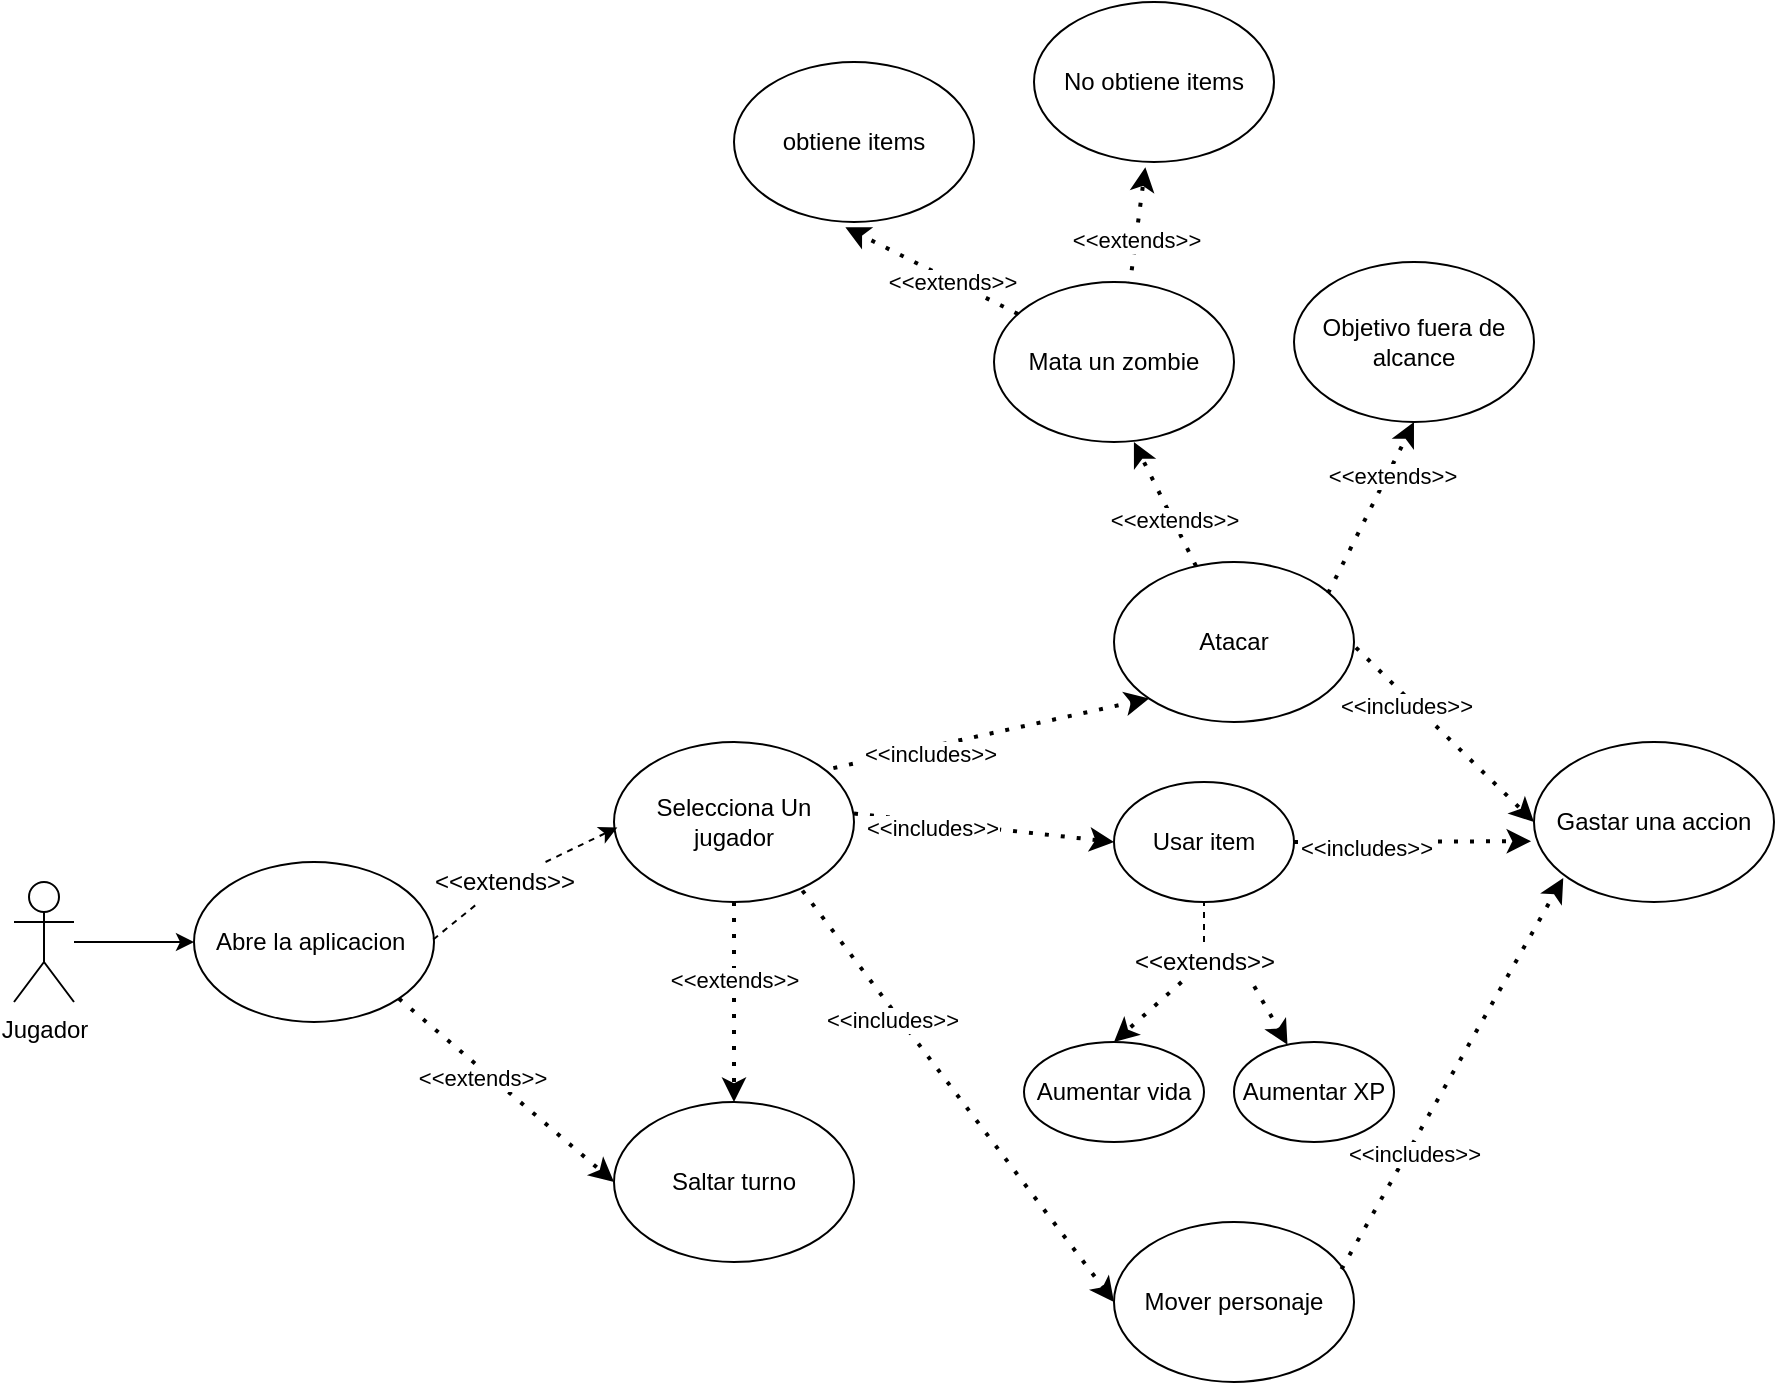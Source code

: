 <mxfile version="13.9.9" type="device"><diagram id="oysccsPV69tHbDqudx5Y" name="Página-1"><mxGraphModel dx="1385" dy="1854" grid="1" gridSize="10" guides="1" tooltips="1" connect="1" arrows="1" fold="1" page="1" pageScale="1" pageWidth="827" pageHeight="1169" math="0" shadow="0"><root><mxCell id="0"/><mxCell id="1" parent="0"/><mxCell id="7_KFt6D8OOXOa1a594Vb-3" style="edgeStyle=orthogonalEdgeStyle;rounded=0;orthogonalLoop=1;jettySize=auto;html=1;" edge="1" parent="1" source="7_KFt6D8OOXOa1a594Vb-1" target="7_KFt6D8OOXOa1a594Vb-2"><mxGeometry relative="1" as="geometry"/></mxCell><mxCell id="7_KFt6D8OOXOa1a594Vb-1" value="Jugador" style="shape=umlActor;verticalLabelPosition=bottom;verticalAlign=top;html=1;outlineConnect=0;" vertex="1" parent="1"><mxGeometry x="40" y="270" width="30" height="60" as="geometry"/></mxCell><mxCell id="7_KFt6D8OOXOa1a594Vb-2" value="Abre la aplicacion&amp;nbsp;" style="ellipse;whiteSpace=wrap;html=1;" vertex="1" parent="1"><mxGeometry x="130" y="260" width="120" height="80" as="geometry"/></mxCell><mxCell id="7_KFt6D8OOXOa1a594Vb-4" value="Selecciona Un jugador" style="ellipse;whiteSpace=wrap;html=1;" vertex="1" parent="1"><mxGeometry x="340" y="200" width="120" height="80" as="geometry"/></mxCell><mxCell id="7_KFt6D8OOXOa1a594Vb-13" value="" style="group" vertex="1" connectable="0" parent="1"><mxGeometry x="240" y="240" width="90" height="60" as="geometry"/></mxCell><mxCell id="7_KFt6D8OOXOa1a594Vb-9" value="&amp;lt;&amp;lt;extends&amp;gt;&amp;gt;" style="text;html=1;align=center;verticalAlign=middle;resizable=0;points=[];autosize=1;" vertex="1" parent="7_KFt6D8OOXOa1a594Vb-13"><mxGeometry y="20" width="90" height="20" as="geometry"/></mxCell><mxCell id="7_KFt6D8OOXOa1a594Vb-10" value="" style="endArrow=none;dashed=1;html=1;exitX=0.997;exitY=0.484;exitDx=0;exitDy=0;exitPerimeter=0;" edge="1" parent="1" source="7_KFt6D8OOXOa1a594Vb-2" target="7_KFt6D8OOXOa1a594Vb-9"><mxGeometry width="50" height="50" relative="1" as="geometry"><mxPoint x="256" y="300" as="sourcePoint"/><mxPoint x="326" y="250" as="targetPoint"/></mxGeometry></mxCell><mxCell id="7_KFt6D8OOXOa1a594Vb-6" value="" style="endArrow=classic;dashed=1;html=1;entryX=0.014;entryY=0.534;entryDx=0;entryDy=0;entryPerimeter=0;" edge="1" parent="1" source="7_KFt6D8OOXOa1a594Vb-9" target="7_KFt6D8OOXOa1a594Vb-4"><mxGeometry width="50" height="50" relative="1" as="geometry"><mxPoint x="255.319" y="300" as="sourcePoint"/><mxPoint x="340" y="240" as="targetPoint"/></mxGeometry></mxCell><mxCell id="7_KFt6D8OOXOa1a594Vb-29" value="Mover personaje" style="ellipse;whiteSpace=wrap;html=1;" vertex="1" parent="1"><mxGeometry x="590" y="440" width="120" height="80" as="geometry"/></mxCell><mxCell id="7_KFt6D8OOXOa1a594Vb-30" value="Saltar turno" style="ellipse;whiteSpace=wrap;html=1;" vertex="1" parent="1"><mxGeometry x="340" y="380" width="120" height="80" as="geometry"/></mxCell><mxCell id="7_KFt6D8OOXOa1a594Vb-32" value="" style="endArrow=classic;dashed=1;html=1;dashPattern=1 3;strokeWidth=2;exitX=1;exitY=1;exitDx=0;exitDy=0;entryX=0;entryY=0.5;entryDx=0;entryDy=0;" edge="1" parent="1" source="7_KFt6D8OOXOa1a594Vb-2" target="7_KFt6D8OOXOa1a594Vb-30"><mxGeometry width="50" height="50" relative="1" as="geometry"><mxPoint x="180" y="350" as="sourcePoint"/><mxPoint x="290" y="430" as="targetPoint"/></mxGeometry></mxCell><mxCell id="7_KFt6D8OOXOa1a594Vb-33" value="&amp;lt;&amp;lt;extends&amp;gt;&amp;gt;" style="edgeLabel;html=1;align=center;verticalAlign=middle;resizable=0;points=[];" vertex="1" connectable="0" parent="7_KFt6D8OOXOa1a594Vb-32"><mxGeometry x="-0.186" y="-3" relative="1" as="geometry"><mxPoint as="offset"/></mxGeometry></mxCell><mxCell id="7_KFt6D8OOXOa1a594Vb-34" value="Atacar" style="ellipse;whiteSpace=wrap;html=1;" vertex="1" parent="1"><mxGeometry x="590" y="110" width="120" height="80" as="geometry"/></mxCell><mxCell id="7_KFt6D8OOXOa1a594Vb-35" value="Usar item" style="ellipse;whiteSpace=wrap;html=1;" vertex="1" parent="1"><mxGeometry x="590" y="220" width="90" height="60" as="geometry"/></mxCell><mxCell id="7_KFt6D8OOXOa1a594Vb-38" value="" style="endArrow=classic;dashed=1;html=1;dashPattern=1 3;strokeWidth=2;entryX=0.5;entryY=0;entryDx=0;entryDy=0;exitX=0.5;exitY=1;exitDx=0;exitDy=0;" edge="1" parent="1" source="7_KFt6D8OOXOa1a594Vb-4" target="7_KFt6D8OOXOa1a594Vb-30"><mxGeometry width="50" height="50" relative="1" as="geometry"><mxPoint x="460" y="360" as="sourcePoint"/><mxPoint x="510" y="310" as="targetPoint"/></mxGeometry></mxCell><mxCell id="7_KFt6D8OOXOa1a594Vb-39" value="&amp;lt;&amp;lt;extends&amp;gt;&amp;gt;" style="edgeLabel;html=1;align=center;verticalAlign=middle;resizable=0;points=[];" vertex="1" connectable="0" parent="7_KFt6D8OOXOa1a594Vb-38"><mxGeometry x="-0.23" relative="1" as="geometry"><mxPoint as="offset"/></mxGeometry></mxCell><mxCell id="7_KFt6D8OOXOa1a594Vb-40" value="" style="endArrow=classic;dashed=1;html=1;dashPattern=1 3;strokeWidth=2;entryX=0;entryY=0.5;entryDx=0;entryDy=0;exitX=0.785;exitY=0.929;exitDx=0;exitDy=0;exitPerimeter=0;" edge="1" parent="1" source="7_KFt6D8OOXOa1a594Vb-4" target="7_KFt6D8OOXOa1a594Vb-29"><mxGeometry width="50" height="50" relative="1" as="geometry"><mxPoint x="300" y="200" as="sourcePoint"/><mxPoint x="350" y="150" as="targetPoint"/></mxGeometry></mxCell><mxCell id="7_KFt6D8OOXOa1a594Vb-41" value="&amp;lt;&amp;lt;includes&amp;gt;&amp;gt;" style="edgeLabel;html=1;align=center;verticalAlign=middle;resizable=0;points=[];" vertex="1" connectable="0" parent="7_KFt6D8OOXOa1a594Vb-40"><mxGeometry x="-0.394" y="-3" relative="1" as="geometry"><mxPoint as="offset"/></mxGeometry></mxCell><mxCell id="7_KFt6D8OOXOa1a594Vb-42" value="" style="endArrow=classic;dashed=1;html=1;dashPattern=1 3;strokeWidth=2;entryX=0;entryY=1;entryDx=0;entryDy=0;exitX=0.914;exitY=0.163;exitDx=0;exitDy=0;exitPerimeter=0;" edge="1" parent="1" source="7_KFt6D8OOXOa1a594Vb-4" target="7_KFt6D8OOXOa1a594Vb-34"><mxGeometry width="50" height="50" relative="1" as="geometry"><mxPoint x="160" y="210.0" as="sourcePoint"/><mxPoint x="210" y="160.0" as="targetPoint"/></mxGeometry></mxCell><mxCell id="7_KFt6D8OOXOa1a594Vb-43" value="&amp;lt;&amp;lt;includes&amp;gt;&amp;gt;" style="edgeLabel;html=1;align=center;verticalAlign=middle;resizable=0;points=[];" vertex="1" connectable="0" parent="7_KFt6D8OOXOa1a594Vb-42"><mxGeometry x="-0.394" y="-3" relative="1" as="geometry"><mxPoint as="offset"/></mxGeometry></mxCell><mxCell id="7_KFt6D8OOXOa1a594Vb-44" value="" style="endArrow=classic;dashed=1;html=1;dashPattern=1 3;strokeWidth=2;entryX=0;entryY=0.5;entryDx=0;entryDy=0;exitX=1;exitY=0.447;exitDx=0;exitDy=0;exitPerimeter=0;" edge="1" parent="1" source="7_KFt6D8OOXOa1a594Vb-4" target="7_KFt6D8OOXOa1a594Vb-35"><mxGeometry width="50" height="50" relative="1" as="geometry"><mxPoint x="170" y="220.0" as="sourcePoint"/><mxPoint x="220" y="170.0" as="targetPoint"/></mxGeometry></mxCell><mxCell id="7_KFt6D8OOXOa1a594Vb-45" value="&amp;lt;&amp;lt;includes&amp;gt;&amp;gt;" style="edgeLabel;html=1;align=center;verticalAlign=middle;resizable=0;points=[];" vertex="1" connectable="0" parent="7_KFt6D8OOXOa1a594Vb-44"><mxGeometry x="-0.394" y="-3" relative="1" as="geometry"><mxPoint as="offset"/></mxGeometry></mxCell><mxCell id="7_KFt6D8OOXOa1a594Vb-52" value="obtiene items" style="ellipse;whiteSpace=wrap;html=1;" vertex="1" parent="1"><mxGeometry x="400" y="-140" width="120" height="80" as="geometry"/></mxCell><mxCell id="7_KFt6D8OOXOa1a594Vb-53" value="" style="endArrow=classic;dashed=1;html=1;dashPattern=1 3;strokeWidth=2;entryX=0.464;entryY=1.033;entryDx=0;entryDy=0;entryPerimeter=0;" edge="1" parent="1" target="7_KFt6D8OOXOa1a594Vb-52" source="7_KFt6D8OOXOa1a594Vb-58"><mxGeometry width="50" height="50" relative="1" as="geometry"><mxPoint x="550" y="-20.0" as="sourcePoint"/><mxPoint x="714" y="20" as="targetPoint"/></mxGeometry></mxCell><mxCell id="7_KFt6D8OOXOa1a594Vb-54" value="&amp;lt;&amp;lt;extends&amp;gt;&amp;gt;" style="edgeLabel;html=1;align=center;verticalAlign=middle;resizable=0;points=[];" vertex="1" connectable="0" parent="7_KFt6D8OOXOa1a594Vb-53"><mxGeometry x="-0.23" relative="1" as="geometry"><mxPoint as="offset"/></mxGeometry></mxCell><mxCell id="7_KFt6D8OOXOa1a594Vb-55" value="No obtiene items" style="ellipse;whiteSpace=wrap;html=1;" vertex="1" parent="1"><mxGeometry x="550" y="-170" width="120" height="80" as="geometry"/></mxCell><mxCell id="7_KFt6D8OOXOa1a594Vb-56" value="" style="endArrow=classic;dashed=1;html=1;dashPattern=1 3;strokeWidth=2;entryX=0.464;entryY=1.033;entryDx=0;entryDy=0;exitX=0.565;exitY=0.025;exitDx=0;exitDy=0;entryPerimeter=0;exitPerimeter=0;" edge="1" parent="1" target="7_KFt6D8OOXOa1a594Vb-55" source="7_KFt6D8OOXOa1a594Vb-58"><mxGeometry width="50" height="50" relative="1" as="geometry"><mxPoint x="550" y="-20.0" as="sourcePoint"/><mxPoint x="864" y="10" as="targetPoint"/></mxGeometry></mxCell><mxCell id="7_KFt6D8OOXOa1a594Vb-57" value="&amp;lt;&amp;lt;extends&amp;gt;&amp;gt;" style="edgeLabel;html=1;align=center;verticalAlign=middle;resizable=0;points=[];" vertex="1" connectable="0" parent="7_KFt6D8OOXOa1a594Vb-56"><mxGeometry x="-0.23" relative="1" as="geometry"><mxPoint as="offset"/></mxGeometry></mxCell><mxCell id="7_KFt6D8OOXOa1a594Vb-58" value="Mata un zombie" style="ellipse;whiteSpace=wrap;html=1;" vertex="1" parent="1"><mxGeometry x="530" y="-30" width="120" height="80" as="geometry"/></mxCell><mxCell id="7_KFt6D8OOXOa1a594Vb-59" value="Objetivo fuera de alcance" style="ellipse;whiteSpace=wrap;html=1;" vertex="1" parent="1"><mxGeometry x="680" y="-40" width="120" height="80" as="geometry"/></mxCell><mxCell id="7_KFt6D8OOXOa1a594Vb-60" value="" style="endArrow=classic;dashed=1;html=1;dashPattern=1 3;strokeWidth=2;exitX=0.892;exitY=0.195;exitDx=0;exitDy=0;exitPerimeter=0;entryX=0.5;entryY=1;entryDx=0;entryDy=0;" edge="1" parent="1" source="7_KFt6D8OOXOa1a594Vb-34" target="7_KFt6D8OOXOa1a594Vb-59"><mxGeometry width="50" height="50" relative="1" as="geometry"><mxPoint x="660" y="160" as="sourcePoint"/><mxPoint x="710" y="110" as="targetPoint"/></mxGeometry></mxCell><mxCell id="7_KFt6D8OOXOa1a594Vb-61" value="&amp;lt;&amp;lt;extends&amp;gt;&amp;gt;" style="edgeLabel;html=1;align=center;verticalAlign=middle;resizable=0;points=[];" vertex="1" connectable="0" parent="7_KFt6D8OOXOa1a594Vb-60"><mxGeometry x="0.402" y="-2" relative="1" as="geometry"><mxPoint as="offset"/></mxGeometry></mxCell><mxCell id="7_KFt6D8OOXOa1a594Vb-63" value="" style="endArrow=classic;dashed=1;html=1;dashPattern=1 3;strokeWidth=2;entryX=0.583;entryY=1;entryDx=0;entryDy=0;entryPerimeter=0;" edge="1" parent="1" source="7_KFt6D8OOXOa1a594Vb-34" target="7_KFt6D8OOXOa1a594Vb-58"><mxGeometry width="50" height="50" relative="1" as="geometry"><mxPoint x="450" y="150" as="sourcePoint"/><mxPoint x="500" y="100" as="targetPoint"/></mxGeometry></mxCell><mxCell id="7_KFt6D8OOXOa1a594Vb-64" value="&amp;lt;&amp;lt;extends&amp;gt;&amp;gt;" style="edgeLabel;html=1;align=center;verticalAlign=middle;resizable=0;points=[];" vertex="1" connectable="0" parent="7_KFt6D8OOXOa1a594Vb-63"><mxGeometry x="-0.254" relative="1" as="geometry"><mxPoint as="offset"/></mxGeometry></mxCell><mxCell id="7_KFt6D8OOXOa1a594Vb-65" value="Gastar una accion" style="ellipse;whiteSpace=wrap;html=1;" vertex="1" parent="1"><mxGeometry x="800" y="200" width="120" height="80" as="geometry"/></mxCell><mxCell id="7_KFt6D8OOXOa1a594Vb-66" value="" style="endArrow=classic;dashed=1;html=1;dashPattern=1 3;strokeWidth=2;entryX=0;entryY=0.5;entryDx=0;entryDy=0;exitX=1.008;exitY=0.535;exitDx=0;exitDy=0;exitPerimeter=0;" edge="1" parent="1" source="7_KFt6D8OOXOa1a594Vb-34" target="7_KFt6D8OOXOa1a594Vb-65"><mxGeometry width="50" height="50" relative="1" as="geometry"><mxPoint x="602.11" y="270.0" as="sourcePoint"/><mxPoint x="700.004" y="265.244" as="targetPoint"/></mxGeometry></mxCell><mxCell id="7_KFt6D8OOXOa1a594Vb-67" value="&amp;lt;&amp;lt;includes&amp;gt;&amp;gt;" style="edgeLabel;html=1;align=center;verticalAlign=middle;resizable=0;points=[];" vertex="1" connectable="0" parent="7_KFt6D8OOXOa1a594Vb-66"><mxGeometry x="-0.394" y="-3" relative="1" as="geometry"><mxPoint as="offset"/></mxGeometry></mxCell><mxCell id="7_KFt6D8OOXOa1a594Vb-68" value="" style="endArrow=classic;dashed=1;html=1;dashPattern=1 3;strokeWidth=2;entryX=-0.012;entryY=0.62;entryDx=0;entryDy=0;exitX=1;exitY=0.5;exitDx=0;exitDy=0;entryPerimeter=0;" edge="1" parent="1" source="7_KFt6D8OOXOa1a594Vb-35" target="7_KFt6D8OOXOa1a594Vb-65"><mxGeometry width="50" height="50" relative="1" as="geometry"><mxPoint x="469.68" y="233.04" as="sourcePoint"/><mxPoint x="567.574" y="228.284" as="targetPoint"/></mxGeometry></mxCell><mxCell id="7_KFt6D8OOXOa1a594Vb-69" value="&amp;lt;&amp;lt;includes&amp;gt;&amp;gt;" style="edgeLabel;html=1;align=center;verticalAlign=middle;resizable=0;points=[];" vertex="1" connectable="0" parent="7_KFt6D8OOXOa1a594Vb-68"><mxGeometry x="-0.394" y="-3" relative="1" as="geometry"><mxPoint as="offset"/></mxGeometry></mxCell><mxCell id="7_KFt6D8OOXOa1a594Vb-70" value="" style="endArrow=classic;dashed=1;html=1;dashPattern=1 3;strokeWidth=2;entryX=0.122;entryY=0.85;entryDx=0;entryDy=0;exitX=0.948;exitY=0.295;exitDx=0;exitDy=0;exitPerimeter=0;entryPerimeter=0;" edge="1" parent="1" source="7_KFt6D8OOXOa1a594Vb-29" target="7_KFt6D8OOXOa1a594Vb-65"><mxGeometry width="50" height="50" relative="1" as="geometry"><mxPoint x="479.68" y="243.04" as="sourcePoint"/><mxPoint x="577.574" y="238.284" as="targetPoint"/></mxGeometry></mxCell><mxCell id="7_KFt6D8OOXOa1a594Vb-71" value="&amp;lt;&amp;lt;includes&amp;gt;&amp;gt;" style="edgeLabel;html=1;align=center;verticalAlign=middle;resizable=0;points=[];" vertex="1" connectable="0" parent="7_KFt6D8OOXOa1a594Vb-70"><mxGeometry x="-0.394" y="-3" relative="1" as="geometry"><mxPoint as="offset"/></mxGeometry></mxCell><mxCell id="7_KFt6D8OOXOa1a594Vb-72" value="Aumentar vida" style="ellipse;whiteSpace=wrap;html=1;" vertex="1" parent="1"><mxGeometry x="545" y="350" width="90" height="50" as="geometry"/></mxCell><mxCell id="7_KFt6D8OOXOa1a594Vb-73" value="Aumentar XP" style="ellipse;whiteSpace=wrap;html=1;" vertex="1" parent="1"><mxGeometry x="650" y="350" width="80" height="50" as="geometry"/></mxCell><mxCell id="7_KFt6D8OOXOa1a594Vb-74" value="" style="endArrow=classic;dashed=1;html=1;dashPattern=1 3;strokeWidth=2;exitX=0.779;exitY=1.107;exitDx=0;exitDy=0;exitPerimeter=0;" edge="1" parent="1" source="7_KFt6D8OOXOa1a594Vb-76" target="7_KFt6D8OOXOa1a594Vb-73"><mxGeometry width="50" height="50" relative="1" as="geometry"><mxPoint x="660" y="320" as="sourcePoint"/><mxPoint x="640" y="270" as="targetPoint"/></mxGeometry></mxCell><mxCell id="7_KFt6D8OOXOa1a594Vb-75" value="" style="endArrow=classic;dashed=1;html=1;dashPattern=1 3;strokeWidth=2;entryX=0.5;entryY=0;entryDx=0;entryDy=0;" edge="1" parent="1" source="7_KFt6D8OOXOa1a594Vb-76" target="7_KFt6D8OOXOa1a594Vb-72"><mxGeometry width="50" height="50" relative="1" as="geometry"><mxPoint x="640" y="320" as="sourcePoint"/><mxPoint x="687.173" y="361.32" as="targetPoint"/></mxGeometry></mxCell><mxCell id="7_KFt6D8OOXOa1a594Vb-76" value="&amp;lt;&amp;lt;extends&amp;gt;&amp;gt;" style="text;html=1;align=center;verticalAlign=middle;resizable=0;points=[];autosize=1;" vertex="1" parent="1"><mxGeometry x="590" y="300" width="90" height="20" as="geometry"/></mxCell><mxCell id="7_KFt6D8OOXOa1a594Vb-77" value="" style="endArrow=none;dashed=1;html=1;entryX=0.5;entryY=1;entryDx=0;entryDy=0;" edge="1" parent="1" source="7_KFt6D8OOXOa1a594Vb-76" target="7_KFt6D8OOXOa1a594Vb-35"><mxGeometry width="50" height="50" relative="1" as="geometry"><mxPoint x="590" y="320" as="sourcePoint"/><mxPoint x="640" y="270" as="targetPoint"/></mxGeometry></mxCell></root></mxGraphModel></diagram></mxfile>